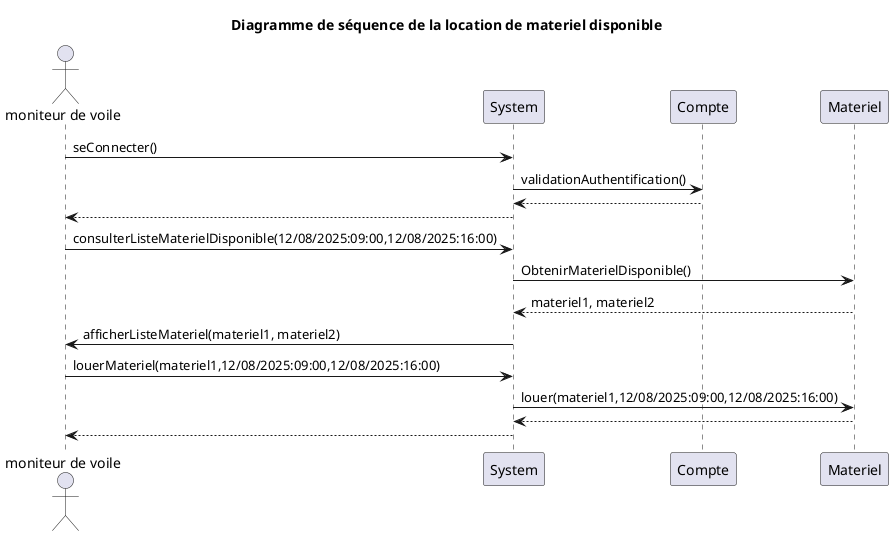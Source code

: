 @startuml
'https://plantuml.com/sequence-diagram

title : Diagramme de séquence de la location de materiel disponible

actor "moniteur de voile" as mono

mono -> System : seConnecter()
System -> Compte : validationAuthentification()
return
System --> mono
mono -> System : consulterListeMaterielDisponible(12/08/2025:09:00,12/08/2025:16:00)
System -> Materiel : ObtenirMaterielDisponible()
return materiel1, materiel2
System -> mono : afficherListeMateriel(materiel1, materiel2)
mono -> System : louerMateriel(materiel1,12/08/2025:09:00,12/08/2025:16:00)
System -> Materiel : louer(materiel1,12/08/2025:09:00,12/08/2025:16:00)
return
System --> mono

@enduml